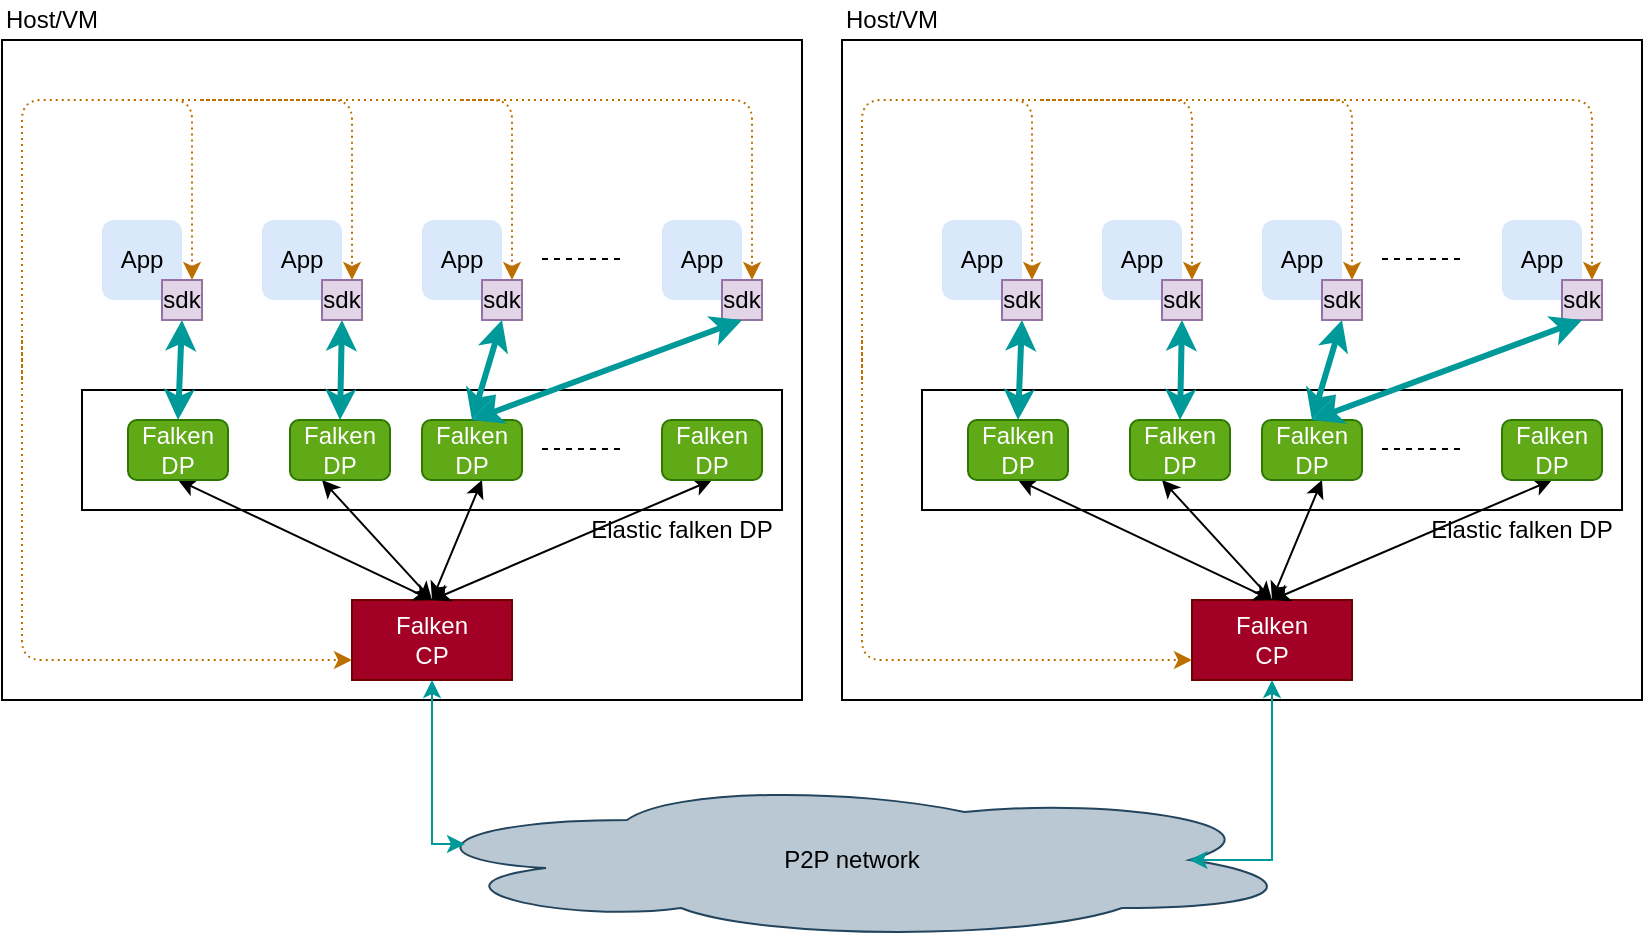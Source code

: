 <mxfile version="13.10.9" type="github"><diagram id="FhG28z1p7Vo55uY8eKBu" name="Page-1"><mxGraphModel dx="1360" dy="802" grid="1" gridSize="10" guides="1" tooltips="1" connect="1" arrows="1" fold="1" page="1" pageScale="1" pageWidth="850" pageHeight="1100" math="0" shadow="0"><root><mxCell id="0"/><mxCell id="1" parent="0"/><mxCell id="0MbewcP6jsLaizVELEQN-13" value="" style="rounded=0;whiteSpace=wrap;html=1;fillColor=none;" parent="1" vertex="1"><mxGeometry x="70" y="110" width="400" height="330" as="geometry"/></mxCell><mxCell id="0MbewcP6jsLaizVELEQN-1" value="App" style="rounded=1;whiteSpace=wrap;html=1;fillColor=#dae8fc;strokeColor=none;" parent="1" vertex="1"><mxGeometry x="120" y="200" width="40" height="40" as="geometry"/></mxCell><mxCell id="0MbewcP6jsLaizVELEQN-5" value="sdk" style="rounded=0;whiteSpace=wrap;html=1;fillColor=#e1d5e7;strokeColor=#9673a6;" parent="1" vertex="1"><mxGeometry x="150" y="230" width="20" height="20" as="geometry"/></mxCell><mxCell id="0MbewcP6jsLaizVELEQN-6" value="App" style="rounded=1;whiteSpace=wrap;html=1;fillColor=#dae8fc;strokeColor=none;" parent="1" vertex="1"><mxGeometry x="200" y="200" width="40" height="40" as="geometry"/></mxCell><mxCell id="0MbewcP6jsLaizVELEQN-7" value="App" style="rounded=1;whiteSpace=wrap;html=1;fillColor=#dae8fc;strokeColor=none;" parent="1" vertex="1"><mxGeometry x="280" y="200" width="40" height="40" as="geometry"/></mxCell><mxCell id="0MbewcP6jsLaizVELEQN-8" value="" style="endArrow=none;dashed=1;html=1;" parent="1" edge="1"><mxGeometry width="50" height="50" relative="1" as="geometry"><mxPoint x="340" y="219.5" as="sourcePoint"/><mxPoint x="380" y="219.5" as="targetPoint"/></mxGeometry></mxCell><mxCell id="0MbewcP6jsLaizVELEQN-9" value="App" style="rounded=1;whiteSpace=wrap;html=1;fillColor=#dae8fc;strokeColor=none;" parent="1" vertex="1"><mxGeometry x="400" y="200" width="40" height="40" as="geometry"/></mxCell><mxCell id="0MbewcP6jsLaizVELEQN-10" value="sdk" style="rounded=0;whiteSpace=wrap;html=1;fillColor=#e1d5e7;strokeColor=#9673a6;" parent="1" vertex="1"><mxGeometry x="230" y="230" width="20" height="20" as="geometry"/></mxCell><mxCell id="0MbewcP6jsLaizVELEQN-11" value="sdk" style="rounded=0;whiteSpace=wrap;html=1;fillColor=#e1d5e7;strokeColor=#9673a6;" parent="1" vertex="1"><mxGeometry x="310" y="230" width="20" height="20" as="geometry"/></mxCell><mxCell id="0MbewcP6jsLaizVELEQN-12" value="sdk" style="rounded=0;whiteSpace=wrap;html=1;fillColor=#e1d5e7;strokeColor=#9673a6;" parent="1" vertex="1"><mxGeometry x="430" y="230" width="20" height="20" as="geometry"/></mxCell><mxCell id="0MbewcP6jsLaizVELEQN-23" value="Falken&lt;br&gt;CP" style="rounded=0;whiteSpace=wrap;html=1;fillColor=#a20025;strokeColor=#6F0000;fontColor=#ffffff;" parent="1" vertex="1"><mxGeometry x="245" y="390" width="80" height="40" as="geometry"/></mxCell><mxCell id="0MbewcP6jsLaizVELEQN-24" value="" style="endArrow=classic;startArrow=classic;html=1;entryX=0.5;entryY=1;entryDx=0;entryDy=0;exitX=0.5;exitY=0;exitDx=0;exitDy=0;" parent="1" source="0MbewcP6jsLaizVELEQN-23" target="0MbewcP6jsLaizVELEQN-14" edge="1"><mxGeometry width="50" height="50" relative="1" as="geometry"><mxPoint x="400" y="460" as="sourcePoint"/><mxPoint x="450" y="410" as="targetPoint"/></mxGeometry></mxCell><mxCell id="0MbewcP6jsLaizVELEQN-25" value="" style="endArrow=classic;startArrow=classic;html=1;exitX=0.5;exitY=0;exitDx=0;exitDy=0;" parent="1" source="0MbewcP6jsLaizVELEQN-23" edge="1"><mxGeometry width="50" height="50" relative="1" as="geometry"><mxPoint x="400" y="460" as="sourcePoint"/><mxPoint x="230" y="330" as="targetPoint"/></mxGeometry></mxCell><mxCell id="0MbewcP6jsLaizVELEQN-26" value="" style="endArrow=classic;startArrow=classic;html=1;" parent="1" edge="1"><mxGeometry width="50" height="50" relative="1" as="geometry"><mxPoint x="285" y="390" as="sourcePoint"/><mxPoint x="310" y="330" as="targetPoint"/></mxGeometry></mxCell><mxCell id="0MbewcP6jsLaizVELEQN-27" value="" style="endArrow=classic;startArrow=classic;html=1;exitX=0.5;exitY=0;exitDx=0;exitDy=0;entryX=0.5;entryY=1;entryDx=0;entryDy=0;" parent="1" source="0MbewcP6jsLaizVELEQN-23" target="0MbewcP6jsLaizVELEQN-18" edge="1"><mxGeometry width="50" height="50" relative="1" as="geometry"><mxPoint x="400" y="460" as="sourcePoint"/><mxPoint x="330" y="380" as="targetPoint"/></mxGeometry></mxCell><mxCell id="0MbewcP6jsLaizVELEQN-14" value="Falken&lt;br&gt;DP" style="rounded=1;whiteSpace=wrap;html=1;fillColor=#60a917;strokeColor=#2D7600;fontColor=#ffffff;" parent="1" vertex="1"><mxGeometry x="133" y="300" width="50" height="30" as="geometry"/></mxCell><mxCell id="0MbewcP6jsLaizVELEQN-15" value="Falken&lt;br&gt;DP" style="rounded=1;whiteSpace=wrap;html=1;fillColor=#60a917;strokeColor=#2D7600;fontColor=#ffffff;" parent="1" vertex="1"><mxGeometry x="214" y="300" width="50" height="30" as="geometry"/></mxCell><mxCell id="0MbewcP6jsLaizVELEQN-16" value="Falken&lt;br&gt;DP" style="rounded=1;whiteSpace=wrap;html=1;fillColor=#60a917;strokeColor=#2D7600;fontColor=#ffffff;" parent="1" vertex="1"><mxGeometry x="280" y="300" width="50" height="30" as="geometry"/></mxCell><mxCell id="0MbewcP6jsLaizVELEQN-17" value="" style="endArrow=none;dashed=1;html=1;" parent="1" edge="1"><mxGeometry width="50" height="50" relative="1" as="geometry"><mxPoint x="340" y="314.5" as="sourcePoint"/><mxPoint x="380" y="314.5" as="targetPoint"/></mxGeometry></mxCell><mxCell id="0MbewcP6jsLaizVELEQN-18" value="Falken&lt;br&gt;DP" style="rounded=1;whiteSpace=wrap;html=1;fillColor=#60a917;strokeColor=#2D7600;fontColor=#ffffff;" parent="1" vertex="1"><mxGeometry x="400" y="300" width="50" height="30" as="geometry"/></mxCell><mxCell id="0MbewcP6jsLaizVELEQN-19" value="" style="rounded=0;whiteSpace=wrap;html=1;fillColor=none;" parent="1" vertex="1"><mxGeometry x="110" y="285" width="350" height="60" as="geometry"/></mxCell><mxCell id="0MbewcP6jsLaizVELEQN-20" value="Elastic falken DP" style="text;html=1;strokeColor=none;fillColor=none;align=center;verticalAlign=middle;whiteSpace=wrap;rounded=0;" parent="1" vertex="1"><mxGeometry x="360" y="345" width="100" height="20" as="geometry"/></mxCell><mxCell id="0MbewcP6jsLaizVELEQN-28" value="" style="endArrow=classic;startArrow=classic;html=1;strokeWidth=3;entryX=0.5;entryY=1;entryDx=0;entryDy=0;exitX=0.5;exitY=0;exitDx=0;exitDy=0;strokeColor=#009999;" parent="1" source="0MbewcP6jsLaizVELEQN-14" target="0MbewcP6jsLaizVELEQN-5" edge="1"><mxGeometry width="50" height="50" relative="1" as="geometry"><mxPoint x="400" y="460" as="sourcePoint"/><mxPoint x="450" y="410" as="targetPoint"/></mxGeometry></mxCell><mxCell id="0MbewcP6jsLaizVELEQN-29" value="" style="endArrow=classic;startArrow=classic;html=1;strokeWidth=3;entryX=0.5;entryY=1;entryDx=0;entryDy=0;exitX=0.5;exitY=0;exitDx=0;exitDy=0;strokeColor=#009999;" parent="1" source="0MbewcP6jsLaizVELEQN-15" target="0MbewcP6jsLaizVELEQN-10" edge="1"><mxGeometry width="50" height="50" relative="1" as="geometry"><mxPoint x="155" y="310" as="sourcePoint"/><mxPoint x="170" y="260" as="targetPoint"/></mxGeometry></mxCell><mxCell id="0MbewcP6jsLaizVELEQN-30" value="" style="endArrow=classic;startArrow=classic;html=1;strokeWidth=3;entryX=0.5;entryY=1;entryDx=0;entryDy=0;exitX=0.5;exitY=0;exitDx=0;exitDy=0;strokeColor=#009999;" parent="1" source="0MbewcP6jsLaizVELEQN-16" target="0MbewcP6jsLaizVELEQN-11" edge="1"><mxGeometry width="50" height="50" relative="1" as="geometry"><mxPoint x="249" y="310" as="sourcePoint"/><mxPoint x="250" y="260" as="targetPoint"/></mxGeometry></mxCell><mxCell id="0MbewcP6jsLaizVELEQN-31" value="" style="endArrow=classic;startArrow=classic;html=1;strokeWidth=3;entryX=0.5;entryY=1;entryDx=0;entryDy=0;exitX=0.5;exitY=0;exitDx=0;exitDy=0;strokeColor=#009999;" parent="1" source="0MbewcP6jsLaizVELEQN-16" target="0MbewcP6jsLaizVELEQN-12" edge="1"><mxGeometry width="50" height="50" relative="1" as="geometry"><mxPoint x="259" y="320" as="sourcePoint"/><mxPoint x="260" y="270" as="targetPoint"/></mxGeometry></mxCell><mxCell id="0MbewcP6jsLaizVELEQN-33" value="" style="endArrow=classic;startArrow=none;html=1;dashed=1;dashPattern=1 2;strokeColor=#BD7000;strokeWidth=1;edgeStyle=elbowEdgeStyle;elbow=vertical;entryX=0.75;entryY=0;entryDx=0;entryDy=0;startFill=0;fillColor=#f0a30a;" parent="1" target="0MbewcP6jsLaizVELEQN-5" edge="1"><mxGeometry width="50" height="50" relative="1" as="geometry"><mxPoint x="80" y="280" as="sourcePoint"/><mxPoint x="180" y="200" as="targetPoint"/><Array as="points"><mxPoint x="90" y="140"/><mxPoint x="90" y="140"/><mxPoint x="110" y="230"/><mxPoint x="60" y="160"/><mxPoint x="170" y="140"/><mxPoint x="140" y="100"/><mxPoint x="90" y="215"/></Array></mxGeometry></mxCell><mxCell id="0MbewcP6jsLaizVELEQN-35" value="" style="endArrow=classic;startArrow=none;html=1;dashed=1;dashPattern=1 2;strokeColor=#BD7000;strokeWidth=1;edgeStyle=elbowEdgeStyle;elbow=vertical;entryX=0;entryY=0.75;entryDx=0;entryDy=0;startFill=0;fillColor=#f0a30a;" parent="1" target="0MbewcP6jsLaizVELEQN-23" edge="1"><mxGeometry width="50" height="50" relative="1" as="geometry"><mxPoint x="80" y="260" as="sourcePoint"/><mxPoint x="175" y="240" as="targetPoint"/><Array as="points"><mxPoint x="70" y="420"/><mxPoint x="100" y="150"/><mxPoint x="120" y="240"/><mxPoint x="70" y="170"/><mxPoint x="180" y="150"/><mxPoint x="150" y="110"/><mxPoint x="100" y="225"/></Array></mxGeometry></mxCell><mxCell id="0MbewcP6jsLaizVELEQN-37" value="" style="endArrow=classic;startArrow=none;html=1;dashed=1;dashPattern=1 2;strokeColor=#BD7000;strokeWidth=1;edgeStyle=elbowEdgeStyle;elbow=vertical;startFill=0;fillColor=#f0a30a;entryX=0.75;entryY=0;entryDx=0;entryDy=0;" parent="1" target="0MbewcP6jsLaizVELEQN-10" edge="1"><mxGeometry width="50" height="50" relative="1" as="geometry"><mxPoint x="130" y="140" as="sourcePoint"/><mxPoint x="260" y="200" as="targetPoint"/><Array as="points"><mxPoint x="245" y="140"/><mxPoint x="100" y="150"/><mxPoint x="120" y="240"/><mxPoint x="70" y="170"/><mxPoint x="180" y="150"/><mxPoint x="150" y="110"/><mxPoint x="100" y="225"/></Array></mxGeometry></mxCell><mxCell id="0MbewcP6jsLaizVELEQN-38" value="" style="endArrow=classic;startArrow=none;html=1;dashed=1;dashPattern=1 2;strokeColor=#BD7000;strokeWidth=1;edgeStyle=elbowEdgeStyle;elbow=vertical;startFill=0;fillColor=#f0a30a;entryX=0.75;entryY=0;entryDx=0;entryDy=0;" parent="1" target="0MbewcP6jsLaizVELEQN-11" edge="1"><mxGeometry width="50" height="50" relative="1" as="geometry"><mxPoint x="170" y="140" as="sourcePoint"/><mxPoint x="325" y="210" as="targetPoint"/><Array as="points"><mxPoint x="270" y="140"/><mxPoint x="325" y="120"/><mxPoint x="180" y="130"/><mxPoint x="200" y="220"/><mxPoint x="150" y="150"/><mxPoint x="260" y="130"/><mxPoint x="230" y="90"/><mxPoint x="180" y="205"/></Array></mxGeometry></mxCell><mxCell id="0MbewcP6jsLaizVELEQN-39" value="" style="endArrow=classic;startArrow=none;html=1;dashed=1;dashPattern=1 2;strokeColor=#BD7000;strokeWidth=1;edgeStyle=elbowEdgeStyle;elbow=vertical;startFill=0;fillColor=#f0a30a;entryX=0.75;entryY=0;entryDx=0;entryDy=0;" parent="1" target="0MbewcP6jsLaizVELEQN-12" edge="1"><mxGeometry width="50" height="50" relative="1" as="geometry"><mxPoint x="300" y="140" as="sourcePoint"/><mxPoint x="450" y="190" as="targetPoint"/><Array as="points"><mxPoint x="400" y="140"/><mxPoint x="390" y="130"/><mxPoint x="305" y="110"/><mxPoint x="325" y="200"/><mxPoint x="275" y="130"/><mxPoint x="385" y="110"/><mxPoint x="355" y="70"/><mxPoint x="305" y="185"/></Array></mxGeometry></mxCell><mxCell id="0MbewcP6jsLaizVELEQN-41" value="Host/VM" style="text;html=1;strokeColor=none;fillColor=none;align=center;verticalAlign=middle;whiteSpace=wrap;rounded=0;" parent="1" vertex="1"><mxGeometry x="70" y="90" width="50" height="20" as="geometry"/></mxCell><mxCell id="0MbewcP6jsLaizVELEQN-42" value="" style="rounded=0;whiteSpace=wrap;html=1;fillColor=none;" parent="1" vertex="1"><mxGeometry x="490" y="110" width="400" height="330" as="geometry"/></mxCell><mxCell id="0MbewcP6jsLaizVELEQN-43" value="App" style="rounded=1;whiteSpace=wrap;html=1;fillColor=#dae8fc;strokeColor=none;" parent="1" vertex="1"><mxGeometry x="540" y="200" width="40" height="40" as="geometry"/></mxCell><mxCell id="0MbewcP6jsLaizVELEQN-44" value="sdk" style="rounded=0;whiteSpace=wrap;html=1;fillColor=#e1d5e7;strokeColor=#9673a6;" parent="1" vertex="1"><mxGeometry x="570" y="230" width="20" height="20" as="geometry"/></mxCell><mxCell id="0MbewcP6jsLaizVELEQN-45" value="App" style="rounded=1;whiteSpace=wrap;html=1;fillColor=#dae8fc;strokeColor=none;" parent="1" vertex="1"><mxGeometry x="620" y="200" width="40" height="40" as="geometry"/></mxCell><mxCell id="0MbewcP6jsLaizVELEQN-46" value="App" style="rounded=1;whiteSpace=wrap;html=1;fillColor=#dae8fc;strokeColor=none;" parent="1" vertex="1"><mxGeometry x="700" y="200" width="40" height="40" as="geometry"/></mxCell><mxCell id="0MbewcP6jsLaizVELEQN-47" value="" style="endArrow=none;dashed=1;html=1;" parent="1" edge="1"><mxGeometry width="50" height="50" relative="1" as="geometry"><mxPoint x="760" y="219.5" as="sourcePoint"/><mxPoint x="800" y="219.5" as="targetPoint"/></mxGeometry></mxCell><mxCell id="0MbewcP6jsLaizVELEQN-48" value="App" style="rounded=1;whiteSpace=wrap;html=1;fillColor=#dae8fc;strokeColor=none;" parent="1" vertex="1"><mxGeometry x="820" y="200" width="40" height="40" as="geometry"/></mxCell><mxCell id="0MbewcP6jsLaizVELEQN-49" value="sdk" style="rounded=0;whiteSpace=wrap;html=1;fillColor=#e1d5e7;strokeColor=#9673a6;" parent="1" vertex="1"><mxGeometry x="650" y="230" width="20" height="20" as="geometry"/></mxCell><mxCell id="0MbewcP6jsLaizVELEQN-50" value="sdk" style="rounded=0;whiteSpace=wrap;html=1;fillColor=#e1d5e7;strokeColor=#9673a6;" parent="1" vertex="1"><mxGeometry x="730" y="230" width="20" height="20" as="geometry"/></mxCell><mxCell id="0MbewcP6jsLaizVELEQN-51" value="sdk" style="rounded=0;whiteSpace=wrap;html=1;fillColor=#e1d5e7;strokeColor=#9673a6;" parent="1" vertex="1"><mxGeometry x="850" y="230" width="20" height="20" as="geometry"/></mxCell><mxCell id="0MbewcP6jsLaizVELEQN-52" value="Falken&lt;br&gt;CP" style="rounded=0;whiteSpace=wrap;html=1;fillColor=#a20025;strokeColor=#6F0000;fontColor=#ffffff;" parent="1" vertex="1"><mxGeometry x="665" y="390" width="80" height="40" as="geometry"/></mxCell><mxCell id="0MbewcP6jsLaizVELEQN-53" value="" style="endArrow=classic;startArrow=classic;html=1;entryX=0.5;entryY=1;entryDx=0;entryDy=0;exitX=0.5;exitY=0;exitDx=0;exitDy=0;" parent="1" source="0MbewcP6jsLaizVELEQN-52" target="0MbewcP6jsLaizVELEQN-57" edge="1"><mxGeometry width="50" height="50" relative="1" as="geometry"><mxPoint x="820" y="460" as="sourcePoint"/><mxPoint x="870" y="410" as="targetPoint"/></mxGeometry></mxCell><mxCell id="0MbewcP6jsLaizVELEQN-54" value="" style="endArrow=classic;startArrow=classic;html=1;exitX=0.5;exitY=0;exitDx=0;exitDy=0;" parent="1" source="0MbewcP6jsLaizVELEQN-52" edge="1"><mxGeometry width="50" height="50" relative="1" as="geometry"><mxPoint x="820" y="460" as="sourcePoint"/><mxPoint x="650" y="330" as="targetPoint"/></mxGeometry></mxCell><mxCell id="0MbewcP6jsLaizVELEQN-55" value="" style="endArrow=classic;startArrow=classic;html=1;" parent="1" edge="1"><mxGeometry width="50" height="50" relative="1" as="geometry"><mxPoint x="705" y="390" as="sourcePoint"/><mxPoint x="730" y="330" as="targetPoint"/></mxGeometry></mxCell><mxCell id="0MbewcP6jsLaizVELEQN-56" value="" style="endArrow=classic;startArrow=classic;html=1;exitX=0.5;exitY=0;exitDx=0;exitDy=0;entryX=0.5;entryY=1;entryDx=0;entryDy=0;" parent="1" source="0MbewcP6jsLaizVELEQN-52" target="0MbewcP6jsLaizVELEQN-61" edge="1"><mxGeometry width="50" height="50" relative="1" as="geometry"><mxPoint x="820" y="460" as="sourcePoint"/><mxPoint x="750" y="380" as="targetPoint"/></mxGeometry></mxCell><mxCell id="0MbewcP6jsLaizVELEQN-57" value="Falken&lt;br&gt;DP" style="rounded=1;whiteSpace=wrap;html=1;fillColor=#60a917;strokeColor=#2D7600;fontColor=#ffffff;" parent="1" vertex="1"><mxGeometry x="553" y="300" width="50" height="30" as="geometry"/></mxCell><mxCell id="0MbewcP6jsLaizVELEQN-58" value="Falken&lt;br&gt;DP" style="rounded=1;whiteSpace=wrap;html=1;fillColor=#60a917;strokeColor=#2D7600;fontColor=#ffffff;" parent="1" vertex="1"><mxGeometry x="634" y="300" width="50" height="30" as="geometry"/></mxCell><mxCell id="0MbewcP6jsLaizVELEQN-59" value="Falken&lt;br&gt;DP" style="rounded=1;whiteSpace=wrap;html=1;fillColor=#60a917;strokeColor=#2D7600;fontColor=#ffffff;" parent="1" vertex="1"><mxGeometry x="700" y="300" width="50" height="30" as="geometry"/></mxCell><mxCell id="0MbewcP6jsLaizVELEQN-60" value="" style="endArrow=none;dashed=1;html=1;" parent="1" edge="1"><mxGeometry width="50" height="50" relative="1" as="geometry"><mxPoint x="760" y="314.5" as="sourcePoint"/><mxPoint x="800" y="314.5" as="targetPoint"/></mxGeometry></mxCell><mxCell id="0MbewcP6jsLaizVELEQN-61" value="Falken&lt;br&gt;DP" style="rounded=1;whiteSpace=wrap;html=1;fillColor=#60a917;strokeColor=#2D7600;fontColor=#ffffff;" parent="1" vertex="1"><mxGeometry x="820" y="300" width="50" height="30" as="geometry"/></mxCell><mxCell id="0MbewcP6jsLaizVELEQN-62" value="" style="rounded=0;whiteSpace=wrap;html=1;fillColor=none;" parent="1" vertex="1"><mxGeometry x="530" y="285" width="350" height="60" as="geometry"/></mxCell><mxCell id="0MbewcP6jsLaizVELEQN-63" value="Elastic falken DP" style="text;html=1;strokeColor=none;fillColor=none;align=center;verticalAlign=middle;whiteSpace=wrap;rounded=0;" parent="1" vertex="1"><mxGeometry x="780" y="345" width="100" height="20" as="geometry"/></mxCell><mxCell id="0MbewcP6jsLaizVELEQN-64" value="" style="endArrow=classic;startArrow=classic;html=1;strokeWidth=3;entryX=0.5;entryY=1;entryDx=0;entryDy=0;exitX=0.5;exitY=0;exitDx=0;exitDy=0;strokeColor=#009999;" parent="1" source="0MbewcP6jsLaizVELEQN-57" target="0MbewcP6jsLaizVELEQN-44" edge="1"><mxGeometry width="50" height="50" relative="1" as="geometry"><mxPoint x="820" y="460" as="sourcePoint"/><mxPoint x="870" y="410" as="targetPoint"/></mxGeometry></mxCell><mxCell id="0MbewcP6jsLaizVELEQN-65" value="" style="endArrow=classic;startArrow=classic;html=1;strokeWidth=3;entryX=0.5;entryY=1;entryDx=0;entryDy=0;exitX=0.5;exitY=0;exitDx=0;exitDy=0;strokeColor=#009999;" parent="1" source="0MbewcP6jsLaizVELEQN-58" target="0MbewcP6jsLaizVELEQN-49" edge="1"><mxGeometry width="50" height="50" relative="1" as="geometry"><mxPoint x="575" y="310" as="sourcePoint"/><mxPoint x="590" y="260" as="targetPoint"/></mxGeometry></mxCell><mxCell id="0MbewcP6jsLaizVELEQN-66" value="" style="endArrow=classic;startArrow=classic;html=1;strokeWidth=3;entryX=0.5;entryY=1;entryDx=0;entryDy=0;exitX=0.5;exitY=0;exitDx=0;exitDy=0;strokeColor=#009999;" parent="1" source="0MbewcP6jsLaizVELEQN-59" target="0MbewcP6jsLaizVELEQN-50" edge="1"><mxGeometry width="50" height="50" relative="1" as="geometry"><mxPoint x="669" y="310" as="sourcePoint"/><mxPoint x="670" y="260" as="targetPoint"/></mxGeometry></mxCell><mxCell id="0MbewcP6jsLaizVELEQN-67" value="" style="endArrow=classic;startArrow=classic;html=1;strokeWidth=3;entryX=0.5;entryY=1;entryDx=0;entryDy=0;exitX=0.5;exitY=0;exitDx=0;exitDy=0;strokeColor=#009999;" parent="1" source="0MbewcP6jsLaizVELEQN-59" target="0MbewcP6jsLaizVELEQN-51" edge="1"><mxGeometry width="50" height="50" relative="1" as="geometry"><mxPoint x="679" y="320" as="sourcePoint"/><mxPoint x="680" y="270" as="targetPoint"/></mxGeometry></mxCell><mxCell id="0MbewcP6jsLaizVELEQN-68" value="" style="endArrow=classic;startArrow=none;html=1;dashed=1;dashPattern=1 2;strokeColor=#BD7000;strokeWidth=1;edgeStyle=elbowEdgeStyle;elbow=vertical;entryX=0.75;entryY=0;entryDx=0;entryDy=0;startFill=0;fillColor=#f0a30a;" parent="1" target="0MbewcP6jsLaizVELEQN-44" edge="1"><mxGeometry width="50" height="50" relative="1" as="geometry"><mxPoint x="500" y="280" as="sourcePoint"/><mxPoint x="600" y="200" as="targetPoint"/><Array as="points"><mxPoint x="510" y="140"/><mxPoint x="510" y="140"/><mxPoint x="530" y="230"/><mxPoint x="480" y="160"/><mxPoint x="590" y="140"/><mxPoint x="560" y="100"/><mxPoint x="510" y="215"/></Array></mxGeometry></mxCell><mxCell id="0MbewcP6jsLaizVELEQN-69" value="" style="endArrow=classic;startArrow=none;html=1;dashed=1;dashPattern=1 2;strokeColor=#BD7000;strokeWidth=1;edgeStyle=elbowEdgeStyle;elbow=vertical;entryX=0;entryY=0.75;entryDx=0;entryDy=0;startFill=0;fillColor=#f0a30a;" parent="1" target="0MbewcP6jsLaizVELEQN-52" edge="1"><mxGeometry width="50" height="50" relative="1" as="geometry"><mxPoint x="500" y="260" as="sourcePoint"/><mxPoint x="595" y="240" as="targetPoint"/><Array as="points"><mxPoint x="490" y="420"/><mxPoint x="520" y="150"/><mxPoint x="540" y="240"/><mxPoint x="490" y="170"/><mxPoint x="600" y="150"/><mxPoint x="570" y="110"/><mxPoint x="520" y="225"/></Array></mxGeometry></mxCell><mxCell id="0MbewcP6jsLaizVELEQN-70" value="" style="endArrow=classic;startArrow=none;html=1;dashed=1;dashPattern=1 2;strokeColor=#BD7000;strokeWidth=1;edgeStyle=elbowEdgeStyle;elbow=vertical;startFill=0;fillColor=#f0a30a;entryX=0.75;entryY=0;entryDx=0;entryDy=0;" parent="1" target="0MbewcP6jsLaizVELEQN-49" edge="1"><mxGeometry width="50" height="50" relative="1" as="geometry"><mxPoint x="550" y="140" as="sourcePoint"/><mxPoint x="680" y="200" as="targetPoint"/><Array as="points"><mxPoint x="665" y="140"/><mxPoint x="520" y="150"/><mxPoint x="540" y="240"/><mxPoint x="490" y="170"/><mxPoint x="600" y="150"/><mxPoint x="570" y="110"/><mxPoint x="520" y="225"/></Array></mxGeometry></mxCell><mxCell id="0MbewcP6jsLaizVELEQN-71" value="" style="endArrow=classic;startArrow=none;html=1;dashed=1;dashPattern=1 2;strokeColor=#BD7000;strokeWidth=1;edgeStyle=elbowEdgeStyle;elbow=vertical;startFill=0;fillColor=#f0a30a;entryX=0.75;entryY=0;entryDx=0;entryDy=0;" parent="1" target="0MbewcP6jsLaizVELEQN-50" edge="1"><mxGeometry width="50" height="50" relative="1" as="geometry"><mxPoint x="590" y="140" as="sourcePoint"/><mxPoint x="745" y="210" as="targetPoint"/><Array as="points"><mxPoint x="690" y="140"/><mxPoint x="745" y="120"/><mxPoint x="600" y="130"/><mxPoint x="620" y="220"/><mxPoint x="570" y="150"/><mxPoint x="680" y="130"/><mxPoint x="650" y="90"/><mxPoint x="600" y="205"/></Array></mxGeometry></mxCell><mxCell id="0MbewcP6jsLaizVELEQN-72" value="" style="endArrow=classic;startArrow=none;html=1;dashed=1;dashPattern=1 2;strokeColor=#BD7000;strokeWidth=1;edgeStyle=elbowEdgeStyle;elbow=vertical;startFill=0;fillColor=#f0a30a;entryX=0.75;entryY=0;entryDx=0;entryDy=0;" parent="1" target="0MbewcP6jsLaizVELEQN-51" edge="1"><mxGeometry width="50" height="50" relative="1" as="geometry"><mxPoint x="720" y="140" as="sourcePoint"/><mxPoint x="870" y="190" as="targetPoint"/><Array as="points"><mxPoint x="820" y="140"/><mxPoint x="810" y="130"/><mxPoint x="725" y="110"/><mxPoint x="745" y="200"/><mxPoint x="695" y="130"/><mxPoint x="805" y="110"/><mxPoint x="775" y="70"/><mxPoint x="725" y="185"/></Array></mxGeometry></mxCell><mxCell id="0MbewcP6jsLaizVELEQN-73" value="Host/VM" style="text;html=1;strokeColor=none;fillColor=none;align=center;verticalAlign=middle;whiteSpace=wrap;rounded=0;" parent="1" vertex="1"><mxGeometry x="490" y="90" width="50" height="20" as="geometry"/></mxCell><mxCell id="0MbewcP6jsLaizVELEQN-89" value="P2P network" style="ellipse;shape=cloud;whiteSpace=wrap;html=1;fillColor=#bac8d3;strokeColor=#23445d;" parent="1" vertex="1"><mxGeometry x="270" y="480" width="450" height="80" as="geometry"/></mxCell><mxCell id="0MbewcP6jsLaizVELEQN-90" value="" style="endArrow=classic;startArrow=classic;html=1;strokeColor=#009999;strokeWidth=1;exitX=0.5;exitY=1;exitDx=0;exitDy=0;entryX=0.07;entryY=0.4;entryDx=0;entryDy=0;entryPerimeter=0;edgeStyle=orthogonalEdgeStyle;rounded=0;" parent="1" source="0MbewcP6jsLaizVELEQN-23" target="0MbewcP6jsLaizVELEQN-89" edge="1"><mxGeometry width="50" height="50" relative="1" as="geometry"><mxPoint x="460" y="410" as="sourcePoint"/><mxPoint x="510" y="360" as="targetPoint"/><Array as="points"><mxPoint x="285" y="512"/></Array></mxGeometry></mxCell><mxCell id="0MbewcP6jsLaizVELEQN-91" value="" style="endArrow=classic;startArrow=classic;html=1;strokeColor=#009999;strokeWidth=1;entryX=0.5;entryY=1;entryDx=0;entryDy=0;exitX=0.875;exitY=0.5;exitDx=0;exitDy=0;exitPerimeter=0;edgeStyle=orthogonalEdgeStyle;rounded=0;" parent="1" source="0MbewcP6jsLaizVELEQN-89" target="0MbewcP6jsLaizVELEQN-52" edge="1"><mxGeometry width="50" height="50" relative="1" as="geometry"><mxPoint x="460" y="410" as="sourcePoint"/><mxPoint x="510" y="360" as="targetPoint"/><Array as="points"><mxPoint x="705" y="520"/></Array></mxGeometry></mxCell></root></mxGraphModel></diagram></mxfile>